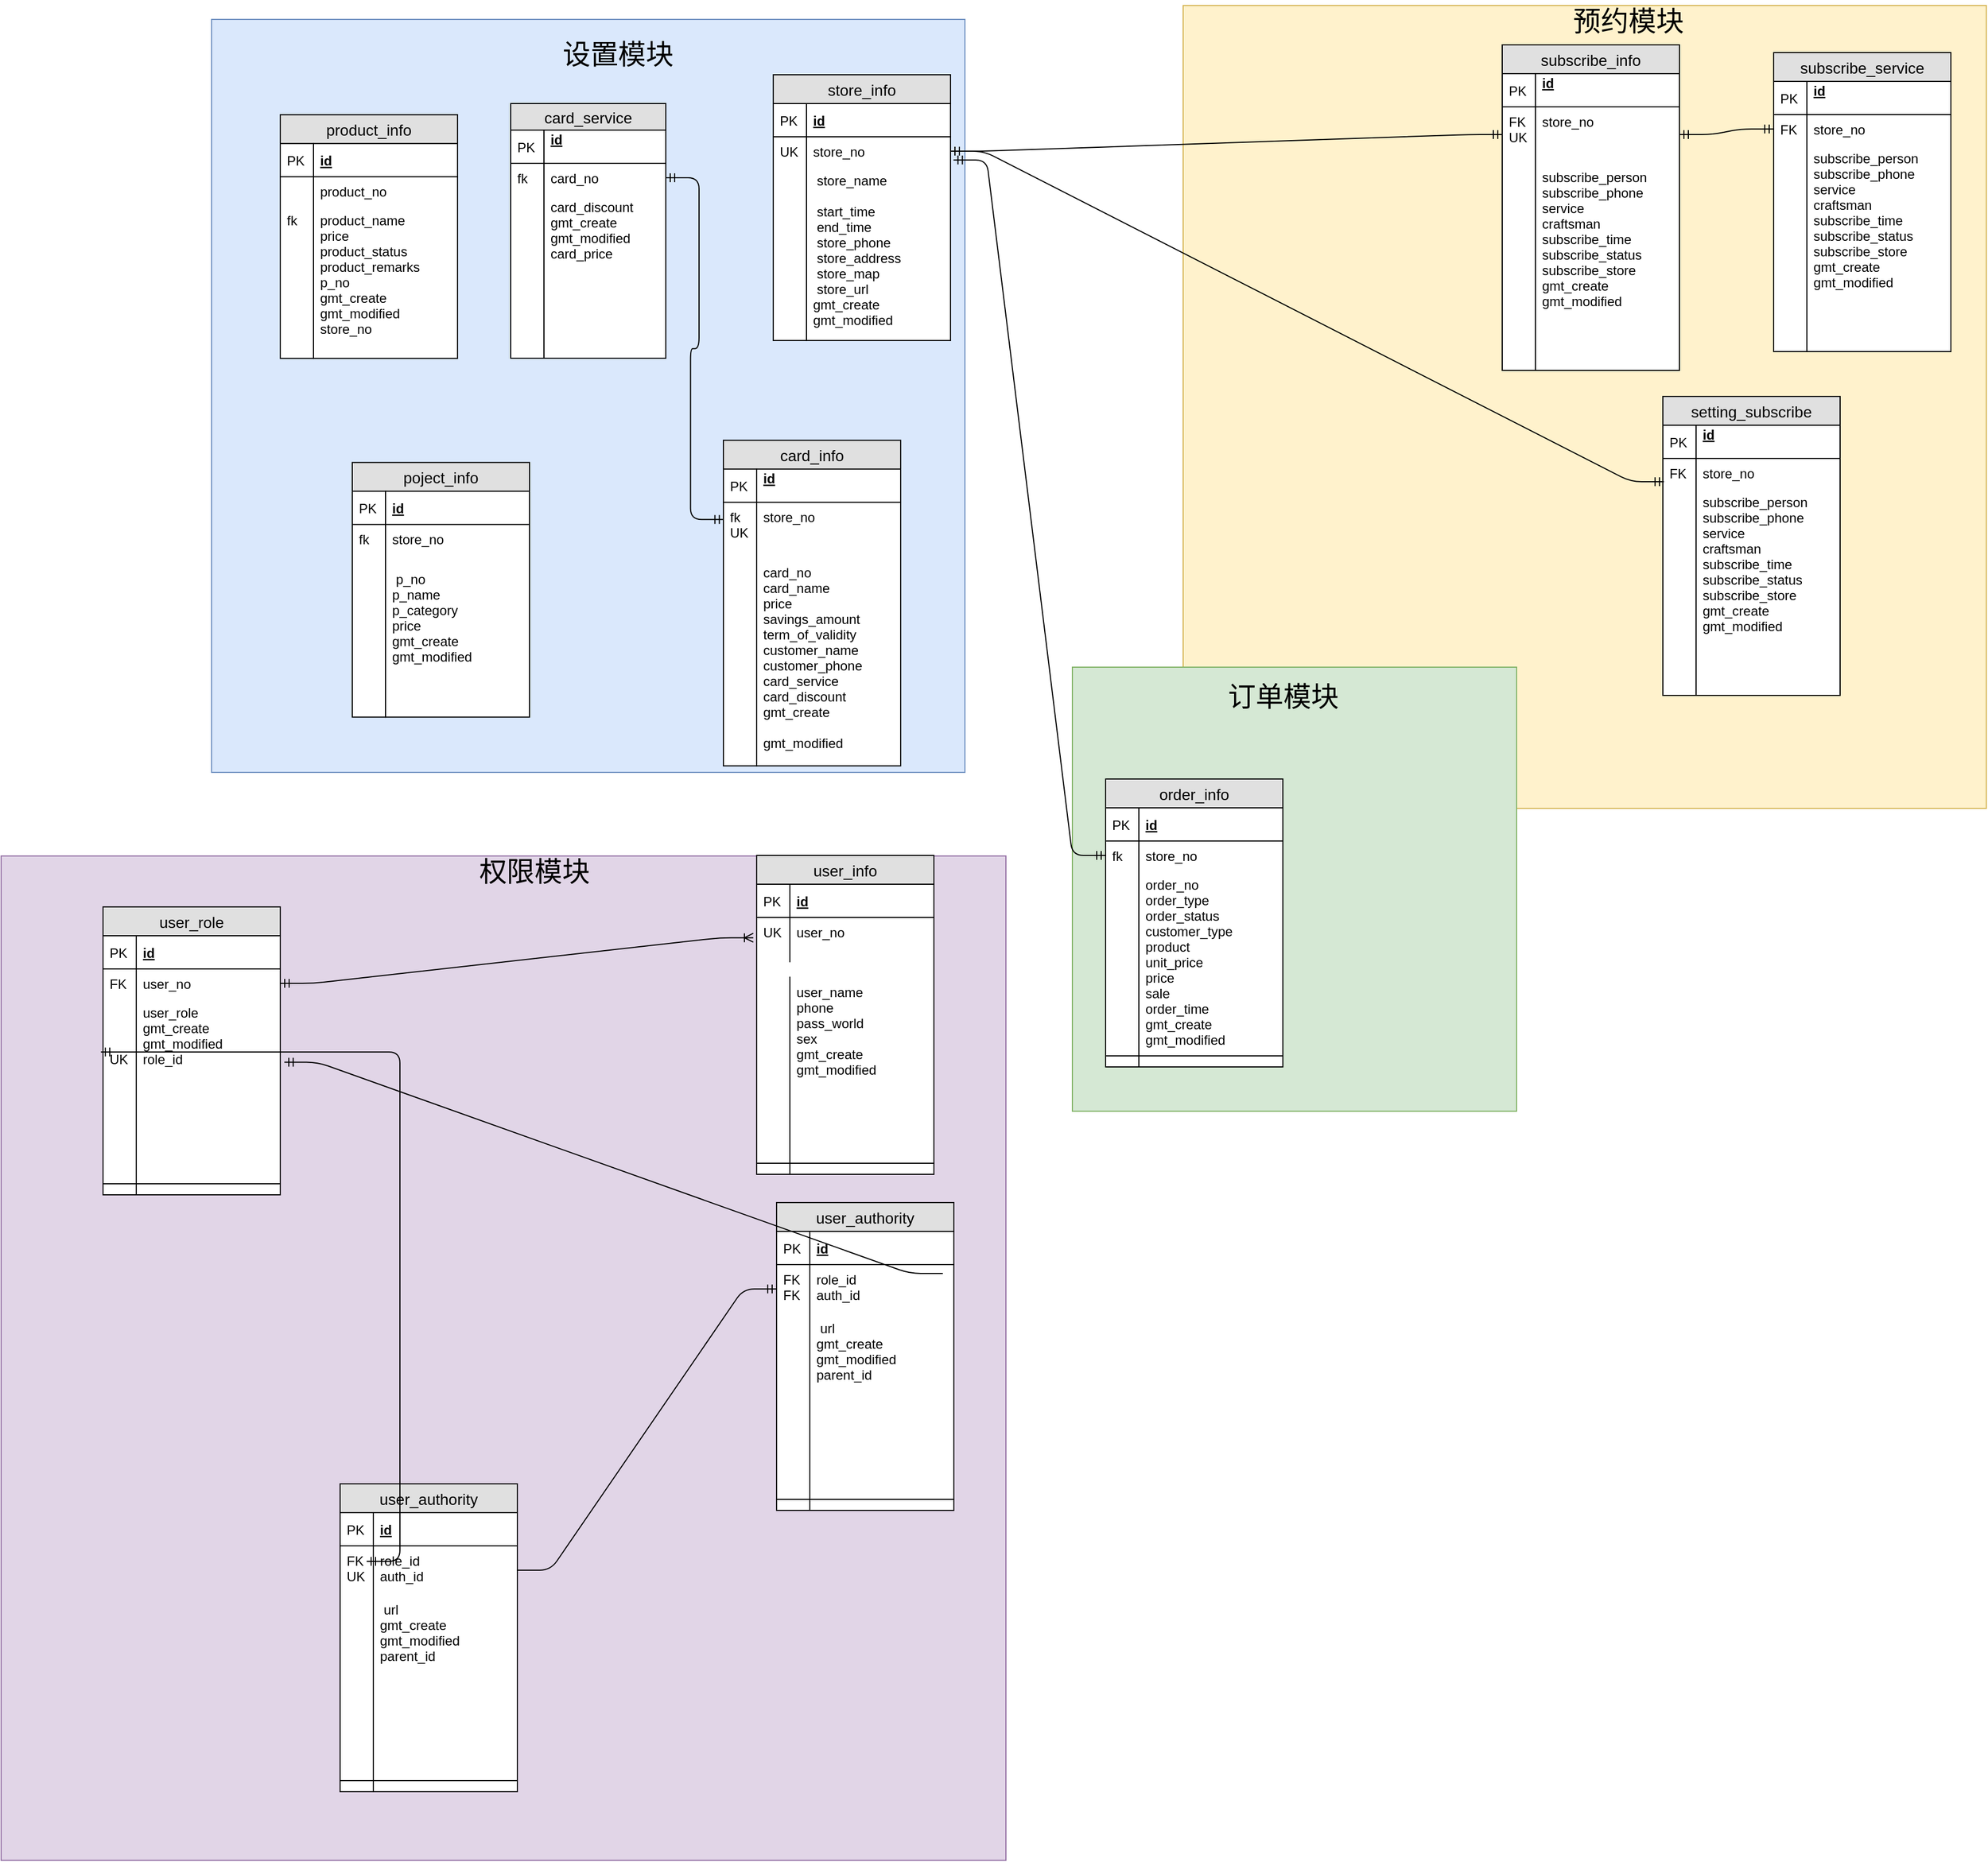 <mxfile version="10.6.3" type="github"><diagram id="PBMG_daOdH_XPtnQ-4ZR" name="Page-1"><mxGraphModel dx="1181" dy="734" grid="1" gridSize="10" guides="1" tooltips="1" connect="1" arrows="1" fold="1" page="1" pageScale="1" pageWidth="827" pageHeight="1169" math="0" shadow="0"><root><mxCell id="0"/><mxCell id="1" parent="0"/><mxCell id="Ovh7zTe1PDeMpgAhZ2mB-1" value="" style="whiteSpace=wrap;html=1;aspect=fixed;fillColor=#dae8fc;strokeColor=#6c8ebf;" vertex="1" parent="1"><mxGeometry x="290" y="237.5" width="680" height="680" as="geometry"/></mxCell><mxCell id="Ovh7zTe1PDeMpgAhZ2mB-2" value="&lt;font style=&quot;font-size: 25px&quot;&gt;设置模块&lt;/font&gt;" style="text;html=1;strokeColor=none;fillColor=none;align=center;verticalAlign=middle;whiteSpace=wrap;rounded=0;" vertex="1" parent="1"><mxGeometry x="547" y="247.5" width="220" height="40" as="geometry"/></mxCell><mxCell id="Ovh7zTe1PDeMpgAhZ2mB-3" value="store_info" style="swimlane;fontStyle=0;childLayout=stackLayout;horizontal=1;startSize=26;fillColor=#e0e0e0;horizontalStack=0;resizeParent=1;resizeParentMax=0;resizeLast=0;collapsible=1;marginBottom=0;swimlaneFillColor=#ffffff;align=center;fontSize=14;" vertex="1" parent="1"><mxGeometry x="797" y="287.5" width="160" height="240" as="geometry"/></mxCell><mxCell id="Ovh7zTe1PDeMpgAhZ2mB-4" value="id" style="shape=partialRectangle;top=0;left=0;right=0;bottom=1;align=left;verticalAlign=middle;fillColor=none;spacingLeft=34;spacingRight=4;overflow=hidden;rotatable=0;points=[[0,0.5],[1,0.5]];portConstraint=eastwest;dropTarget=0;fontStyle=5;fontSize=12;" vertex="1" parent="Ovh7zTe1PDeMpgAhZ2mB-3"><mxGeometry y="26" width="160" height="30" as="geometry"/></mxCell><mxCell id="Ovh7zTe1PDeMpgAhZ2mB-5" value="PK" style="shape=partialRectangle;top=0;left=0;bottom=0;fillColor=none;align=left;verticalAlign=middle;spacingLeft=4;spacingRight=4;overflow=hidden;rotatable=0;points=[];portConstraint=eastwest;part=1;fontSize=12;" vertex="1" connectable="0" parent="Ovh7zTe1PDeMpgAhZ2mB-4"><mxGeometry width="30" height="30" as="geometry"/></mxCell><mxCell id="Ovh7zTe1PDeMpgAhZ2mB-6" value="store_no" style="shape=partialRectangle;top=0;left=0;right=0;bottom=0;align=left;verticalAlign=top;fillColor=none;spacingLeft=34;spacingRight=4;overflow=hidden;rotatable=0;points=[[0,0.5],[1,0.5]];portConstraint=eastwest;dropTarget=0;fontSize=12;" vertex="1" parent="Ovh7zTe1PDeMpgAhZ2mB-3"><mxGeometry y="56" width="160" height="26" as="geometry"/></mxCell><mxCell id="Ovh7zTe1PDeMpgAhZ2mB-7" value="UK" style="shape=partialRectangle;top=0;left=0;bottom=0;fillColor=none;align=left;verticalAlign=top;spacingLeft=4;spacingRight=4;overflow=hidden;rotatable=0;points=[];portConstraint=eastwest;part=1;fontSize=12;" vertex="1" connectable="0" parent="Ovh7zTe1PDeMpgAhZ2mB-6"><mxGeometry width="30" height="26" as="geometry"/></mxCell><mxCell id="Ovh7zTe1PDeMpgAhZ2mB-8" value=" store_name" style="shape=partialRectangle;top=0;left=0;right=0;bottom=0;align=left;verticalAlign=top;fillColor=none;spacingLeft=34;spacingRight=4;overflow=hidden;rotatable=0;points=[[0,0.5],[1,0.5]];portConstraint=eastwest;dropTarget=0;fontSize=12;" vertex="1" parent="Ovh7zTe1PDeMpgAhZ2mB-3"><mxGeometry y="82" width="160" height="28" as="geometry"/></mxCell><mxCell id="Ovh7zTe1PDeMpgAhZ2mB-9" value="" style="shape=partialRectangle;top=0;left=0;bottom=0;fillColor=none;align=left;verticalAlign=top;spacingLeft=4;spacingRight=4;overflow=hidden;rotatable=0;points=[];portConstraint=eastwest;part=1;fontSize=12;" vertex="1" connectable="0" parent="Ovh7zTe1PDeMpgAhZ2mB-8"><mxGeometry width="30" height="28" as="geometry"/></mxCell><mxCell id="Ovh7zTe1PDeMpgAhZ2mB-10" value=" start_time&#10; end_time&#10; store_phone&#10; store_address&#10; store_map&#10; store_url&#10;gmt_create&#10;gmt_modified&#10;" style="shape=partialRectangle;top=0;left=0;right=0;bottom=0;align=left;verticalAlign=top;fillColor=none;spacingLeft=34;spacingRight=4;overflow=hidden;rotatable=0;points=[[0,0.5],[1,0.5]];portConstraint=eastwest;dropTarget=0;fontSize=12;" vertex="1" parent="Ovh7zTe1PDeMpgAhZ2mB-3"><mxGeometry y="110" width="160" height="130" as="geometry"/></mxCell><mxCell id="Ovh7zTe1PDeMpgAhZ2mB-11" value="" style="shape=partialRectangle;top=0;left=0;bottom=0;fillColor=none;align=left;verticalAlign=top;spacingLeft=4;spacingRight=4;overflow=hidden;rotatable=0;points=[];portConstraint=eastwest;part=1;fontSize=12;" vertex="1" connectable="0" parent="Ovh7zTe1PDeMpgAhZ2mB-10"><mxGeometry width="30" height="130" as="geometry"/></mxCell><mxCell id="Ovh7zTe1PDeMpgAhZ2mB-12" value="product_info" style="swimlane;fontStyle=0;childLayout=stackLayout;horizontal=1;startSize=26;fillColor=#e0e0e0;horizontalStack=0;resizeParent=1;resizeParentMax=0;resizeLast=0;collapsible=1;marginBottom=0;swimlaneFillColor=#ffffff;align=center;fontSize=14;" vertex="1" parent="1"><mxGeometry x="352" y="323.667" width="160" height="220" as="geometry"/></mxCell><mxCell id="Ovh7zTe1PDeMpgAhZ2mB-13" value="id" style="shape=partialRectangle;top=0;left=0;right=0;bottom=1;align=left;verticalAlign=middle;fillColor=none;spacingLeft=34;spacingRight=4;overflow=hidden;rotatable=0;points=[[0,0.5],[1,0.5]];portConstraint=eastwest;dropTarget=0;fontStyle=5;fontSize=12;" vertex="1" parent="Ovh7zTe1PDeMpgAhZ2mB-12"><mxGeometry y="26" width="160" height="30" as="geometry"/></mxCell><mxCell id="Ovh7zTe1PDeMpgAhZ2mB-14" value="PK" style="shape=partialRectangle;top=0;left=0;bottom=0;fillColor=none;align=left;verticalAlign=middle;spacingLeft=4;spacingRight=4;overflow=hidden;rotatable=0;points=[];portConstraint=eastwest;part=1;fontSize=12;" vertex="1" connectable="0" parent="Ovh7zTe1PDeMpgAhZ2mB-13"><mxGeometry width="30" height="30" as="geometry"/></mxCell><mxCell id="Ovh7zTe1PDeMpgAhZ2mB-15" value="product_no" style="shape=partialRectangle;top=0;left=0;right=0;bottom=0;align=left;verticalAlign=top;fillColor=none;spacingLeft=34;spacingRight=4;overflow=hidden;rotatable=0;points=[[0,0.5],[1,0.5]];portConstraint=eastwest;dropTarget=0;fontSize=12;" vertex="1" parent="Ovh7zTe1PDeMpgAhZ2mB-12"><mxGeometry y="56" width="160" height="26" as="geometry"/></mxCell><mxCell id="Ovh7zTe1PDeMpgAhZ2mB-16" value="" style="shape=partialRectangle;top=0;left=0;bottom=0;fillColor=none;align=left;verticalAlign=top;spacingLeft=4;spacingRight=4;overflow=hidden;rotatable=0;points=[];portConstraint=eastwest;part=1;fontSize=12;" vertex="1" connectable="0" parent="Ovh7zTe1PDeMpgAhZ2mB-15"><mxGeometry width="30" height="26" as="geometry"/></mxCell><mxCell id="Ovh7zTe1PDeMpgAhZ2mB-17" value="product_name&#10;price&#10;product_status&#10;product_remarks&#10;p_no&#10;gmt_create&#10;gmt_modified&#10;store_no&#10;" style="shape=partialRectangle;top=0;left=0;right=0;bottom=0;align=left;verticalAlign=top;fillColor=none;spacingLeft=34;spacingRight=4;overflow=hidden;rotatable=0;points=[[0,0.5],[1,0.5]];portConstraint=eastwest;dropTarget=0;fontSize=12;" vertex="1" parent="Ovh7zTe1PDeMpgAhZ2mB-12"><mxGeometry y="82" width="160" height="138" as="geometry"/></mxCell><mxCell id="Ovh7zTe1PDeMpgAhZ2mB-18" value="fk" style="shape=partialRectangle;top=0;left=0;bottom=0;fillColor=none;align=left;verticalAlign=top;spacingLeft=4;spacingRight=4;overflow=hidden;rotatable=0;points=[];portConstraint=eastwest;part=1;fontSize=12;" vertex="1" connectable="0" parent="Ovh7zTe1PDeMpgAhZ2mB-17"><mxGeometry width="30" height="138" as="geometry"/></mxCell><mxCell id="Ovh7zTe1PDeMpgAhZ2mB-19" value="card_service" style="swimlane;fontStyle=0;childLayout=stackLayout;horizontal=1;startSize=24;fillColor=#e0e0e0;horizontalStack=0;resizeParent=1;resizeParentMax=0;resizeLast=0;collapsible=1;marginBottom=0;swimlaneFillColor=#ffffff;align=center;fontSize=14;" vertex="1" parent="1"><mxGeometry x="560" y="313.5" width="140" height="230" as="geometry"/></mxCell><mxCell id="Ovh7zTe1PDeMpgAhZ2mB-20" value="id&#10;" style="shape=partialRectangle;top=0;left=0;right=0;bottom=1;align=left;verticalAlign=middle;fillColor=none;spacingLeft=34;spacingRight=4;overflow=hidden;rotatable=0;points=[[0,0.5],[1,0.5]];portConstraint=eastwest;dropTarget=0;fontStyle=5;fontSize=12;" vertex="1" parent="Ovh7zTe1PDeMpgAhZ2mB-19"><mxGeometry y="24" width="140" height="30" as="geometry"/></mxCell><mxCell id="Ovh7zTe1PDeMpgAhZ2mB-21" value="PK" style="shape=partialRectangle;top=0;left=0;bottom=0;fillColor=none;align=left;verticalAlign=middle;spacingLeft=4;spacingRight=4;overflow=hidden;rotatable=0;points=[];portConstraint=eastwest;part=1;fontSize=12;" vertex="1" connectable="0" parent="Ovh7zTe1PDeMpgAhZ2mB-20"><mxGeometry width="30" height="30" as="geometry"/></mxCell><mxCell id="Ovh7zTe1PDeMpgAhZ2mB-22" value="card_no" style="shape=partialRectangle;top=0;left=0;right=0;bottom=0;align=left;verticalAlign=top;fillColor=none;spacingLeft=34;spacingRight=4;overflow=hidden;rotatable=0;points=[[0,0.5],[1,0.5]];portConstraint=eastwest;dropTarget=0;fontSize=12;" vertex="1" parent="Ovh7zTe1PDeMpgAhZ2mB-19"><mxGeometry y="54" width="140" height="26" as="geometry"/></mxCell><mxCell id="Ovh7zTe1PDeMpgAhZ2mB-23" value="fk" style="shape=partialRectangle;top=0;left=0;bottom=0;fillColor=none;align=left;verticalAlign=top;spacingLeft=4;spacingRight=4;overflow=hidden;rotatable=0;points=[];portConstraint=eastwest;part=1;fontSize=12;" vertex="1" connectable="0" parent="Ovh7zTe1PDeMpgAhZ2mB-22"><mxGeometry width="30" height="26" as="geometry"/></mxCell><mxCell id="Ovh7zTe1PDeMpgAhZ2mB-24" value="card_discount&#10;gmt_create&#10;gmt_modified&#10;card_price&#10;" style="shape=partialRectangle;top=0;left=0;right=0;bottom=0;align=left;verticalAlign=top;fillColor=none;spacingLeft=34;spacingRight=4;overflow=hidden;rotatable=0;points=[[0,0.5],[1,0.5]];portConstraint=eastwest;dropTarget=0;fontSize=12;" vertex="1" parent="Ovh7zTe1PDeMpgAhZ2mB-19"><mxGeometry y="80" width="140" height="150" as="geometry"/></mxCell><mxCell id="Ovh7zTe1PDeMpgAhZ2mB-25" value="" style="shape=partialRectangle;top=0;left=0;bottom=0;fillColor=none;align=left;verticalAlign=top;spacingLeft=4;spacingRight=4;overflow=hidden;rotatable=0;points=[];portConstraint=eastwest;part=1;fontSize=12;" vertex="1" connectable="0" parent="Ovh7zTe1PDeMpgAhZ2mB-24"><mxGeometry width="30" height="150" as="geometry"/></mxCell><mxCell id="Ovh7zTe1PDeMpgAhZ2mB-26" value="card_info" style="swimlane;fontStyle=0;childLayout=stackLayout;horizontal=1;startSize=26;fillColor=#e0e0e0;horizontalStack=0;resizeParent=1;resizeParentMax=0;resizeLast=0;collapsible=1;marginBottom=0;swimlaneFillColor=#ffffff;align=center;fontSize=14;" vertex="1" parent="1"><mxGeometry x="752" y="617.667" width="160" height="294" as="geometry"/></mxCell><mxCell id="Ovh7zTe1PDeMpgAhZ2mB-27" value="id&#10;" style="shape=partialRectangle;top=0;left=0;right=0;bottom=1;align=left;verticalAlign=middle;fillColor=none;spacingLeft=34;spacingRight=4;overflow=hidden;rotatable=0;points=[[0,0.5],[1,0.5]];portConstraint=eastwest;dropTarget=0;fontStyle=5;fontSize=12;" vertex="1" parent="Ovh7zTe1PDeMpgAhZ2mB-26"><mxGeometry y="26" width="160" height="30" as="geometry"/></mxCell><mxCell id="Ovh7zTe1PDeMpgAhZ2mB-28" value="PK" style="shape=partialRectangle;top=0;left=0;bottom=0;fillColor=none;align=left;verticalAlign=middle;spacingLeft=4;spacingRight=4;overflow=hidden;rotatable=0;points=[];portConstraint=eastwest;part=1;fontSize=12;" vertex="1" connectable="0" parent="Ovh7zTe1PDeMpgAhZ2mB-27"><mxGeometry width="30" height="30" as="geometry"/></mxCell><mxCell id="Ovh7zTe1PDeMpgAhZ2mB-29" value="store_no" style="shape=partialRectangle;top=0;left=0;right=0;bottom=0;align=left;verticalAlign=top;fillColor=none;spacingLeft=34;spacingRight=4;overflow=hidden;rotatable=0;points=[[0,0.5],[1,0.5]];portConstraint=eastwest;dropTarget=0;fontSize=12;" vertex="1" parent="Ovh7zTe1PDeMpgAhZ2mB-26"><mxGeometry y="56" width="160" height="50" as="geometry"/></mxCell><mxCell id="Ovh7zTe1PDeMpgAhZ2mB-30" value="fk&#10;UK&#10;" style="shape=partialRectangle;top=0;left=0;bottom=0;fillColor=none;align=left;verticalAlign=top;spacingLeft=4;spacingRight=4;overflow=hidden;rotatable=0;points=[];portConstraint=eastwest;part=1;fontSize=12;" vertex="1" connectable="0" parent="Ovh7zTe1PDeMpgAhZ2mB-29"><mxGeometry width="30" height="50" as="geometry"/></mxCell><mxCell id="Ovh7zTe1PDeMpgAhZ2mB-31" value="card_no&#10;card_name&#10;price&#10;savings_amount&#10;term_of_validity&#10;customer_name&#10;customer_phone&#10;card_service&#10;card_discount&#10;gmt_create&#10;&#10;gmt_modified&#10;" style="shape=partialRectangle;top=0;left=0;right=0;bottom=0;align=left;verticalAlign=top;fillColor=none;spacingLeft=34;spacingRight=4;overflow=hidden;rotatable=0;points=[[0,0.5],[1,0.5]];portConstraint=eastwest;dropTarget=0;fontSize=12;" vertex="1" parent="Ovh7zTe1PDeMpgAhZ2mB-26"><mxGeometry y="106" width="160" height="188" as="geometry"/></mxCell><mxCell id="Ovh7zTe1PDeMpgAhZ2mB-32" value="" style="shape=partialRectangle;top=0;left=0;bottom=0;fillColor=none;align=left;verticalAlign=top;spacingLeft=4;spacingRight=4;overflow=hidden;rotatable=0;points=[];portConstraint=eastwest;part=1;fontSize=12;" vertex="1" connectable="0" parent="Ovh7zTe1PDeMpgAhZ2mB-31"><mxGeometry width="30" height="188" as="geometry"/></mxCell><mxCell id="Ovh7zTe1PDeMpgAhZ2mB-33" value="poject_info" style="swimlane;fontStyle=0;childLayout=stackLayout;horizontal=1;startSize=26;fillColor=#e0e0e0;horizontalStack=0;resizeParent=1;resizeParentMax=0;resizeLast=0;collapsible=1;marginBottom=0;swimlaneFillColor=#ffffff;align=center;fontSize=14;" vertex="1" parent="1"><mxGeometry x="417" y="637.667" width="160" height="230" as="geometry"/></mxCell><mxCell id="Ovh7zTe1PDeMpgAhZ2mB-34" value="id" style="shape=partialRectangle;top=0;left=0;right=0;bottom=1;align=left;verticalAlign=middle;fillColor=none;spacingLeft=34;spacingRight=4;overflow=hidden;rotatable=0;points=[[0,0.5],[1,0.5]];portConstraint=eastwest;dropTarget=0;fontStyle=5;fontSize=12;" vertex="1" parent="Ovh7zTe1PDeMpgAhZ2mB-33"><mxGeometry y="26" width="160" height="30" as="geometry"/></mxCell><mxCell id="Ovh7zTe1PDeMpgAhZ2mB-35" value="PK" style="shape=partialRectangle;top=0;left=0;bottom=0;fillColor=none;align=left;verticalAlign=middle;spacingLeft=4;spacingRight=4;overflow=hidden;rotatable=0;points=[];portConstraint=eastwest;part=1;fontSize=12;" vertex="1" connectable="0" parent="Ovh7zTe1PDeMpgAhZ2mB-34"><mxGeometry width="30" height="30" as="geometry"/></mxCell><mxCell id="Ovh7zTe1PDeMpgAhZ2mB-36" value="store_no" style="shape=partialRectangle;top=0;left=0;right=0;bottom=0;align=left;verticalAlign=top;fillColor=none;spacingLeft=34;spacingRight=4;overflow=hidden;rotatable=0;points=[[0,0.5],[1,0.5]];portConstraint=eastwest;dropTarget=0;fontSize=12;" vertex="1" parent="Ovh7zTe1PDeMpgAhZ2mB-33"><mxGeometry y="56" width="160" height="26" as="geometry"/></mxCell><mxCell id="Ovh7zTe1PDeMpgAhZ2mB-37" value="fk" style="shape=partialRectangle;top=0;left=0;bottom=0;fillColor=none;align=left;verticalAlign=top;spacingLeft=4;spacingRight=4;overflow=hidden;rotatable=0;points=[];portConstraint=eastwest;part=1;fontSize=12;" vertex="1" connectable="0" parent="Ovh7zTe1PDeMpgAhZ2mB-36"><mxGeometry width="30" height="26" as="geometry"/></mxCell><mxCell id="Ovh7zTe1PDeMpgAhZ2mB-38" value="" style="shape=partialRectangle;top=0;left=0;right=0;bottom=0;align=left;verticalAlign=top;fillColor=none;spacingLeft=34;spacingRight=4;overflow=hidden;rotatable=0;points=[[0,0.5],[1,0.5]];portConstraint=eastwest;dropTarget=0;fontSize=12;" vertex="1" parent="Ovh7zTe1PDeMpgAhZ2mB-33"><mxGeometry y="82" width="160" height="10" as="geometry"/></mxCell><mxCell id="Ovh7zTe1PDeMpgAhZ2mB-39" value="" style="shape=partialRectangle;top=0;left=0;bottom=0;fillColor=none;align=left;verticalAlign=top;spacingLeft=4;spacingRight=4;overflow=hidden;rotatable=0;points=[];portConstraint=eastwest;part=1;fontSize=12;" vertex="1" connectable="0" parent="Ovh7zTe1PDeMpgAhZ2mB-38"><mxGeometry width="30" height="10" as="geometry"/></mxCell><mxCell id="Ovh7zTe1PDeMpgAhZ2mB-40" value=" p_no&#10;p_name&#10;p_category&#10;price&#10;gmt_create&#10;gmt_modified&#10;" style="shape=partialRectangle;top=0;left=0;right=0;bottom=0;align=left;verticalAlign=top;fillColor=none;spacingLeft=34;spacingRight=4;overflow=hidden;rotatable=0;points=[[0,0.5],[1,0.5]];portConstraint=eastwest;dropTarget=0;fontSize=12;" vertex="1" parent="Ovh7zTe1PDeMpgAhZ2mB-33"><mxGeometry y="92" width="160" height="138" as="geometry"/></mxCell><mxCell id="Ovh7zTe1PDeMpgAhZ2mB-41" value="" style="shape=partialRectangle;top=0;left=0;bottom=0;fillColor=none;align=left;verticalAlign=top;spacingLeft=4;spacingRight=4;overflow=hidden;rotatable=0;points=[];portConstraint=eastwest;part=1;fontSize=12;" vertex="1" connectable="0" parent="Ovh7zTe1PDeMpgAhZ2mB-40"><mxGeometry width="30" height="138" as="geometry"/></mxCell><mxCell id="Ovh7zTe1PDeMpgAhZ2mB-42" value="" style="whiteSpace=wrap;html=1;aspect=fixed;fillColor=#fff2cc;strokeColor=#d6b656;" vertex="1" parent="1"><mxGeometry x="1167" y="225" width="725" height="725" as="geometry"/></mxCell><mxCell id="Ovh7zTe1PDeMpgAhZ2mB-43" value="预约模块" style="text;html=1;strokeColor=none;fillColor=none;align=center;verticalAlign=middle;whiteSpace=wrap;rounded=0;strokeWidth=25;fontSize=25;" vertex="1" parent="1"><mxGeometry x="1484" y="220" width="170" height="35" as="geometry"/></mxCell><mxCell id="Ovh7zTe1PDeMpgAhZ2mB-44" value="subscribe_info" style="swimlane;fontStyle=0;childLayout=stackLayout;horizontal=1;startSize=26;fillColor=#e0e0e0;horizontalStack=0;resizeParent=1;resizeParentMax=0;resizeLast=0;collapsible=1;marginBottom=0;swimlaneFillColor=#ffffff;align=center;fontSize=14;" vertex="1" parent="1"><mxGeometry x="1455" y="260.5" width="160" height="294" as="geometry"/></mxCell><mxCell id="Ovh7zTe1PDeMpgAhZ2mB-45" value="id&#10;" style="shape=partialRectangle;top=0;left=0;right=0;bottom=1;align=left;verticalAlign=middle;fillColor=none;spacingLeft=34;spacingRight=4;overflow=hidden;rotatable=0;points=[[0,0.5],[1,0.5]];portConstraint=eastwest;dropTarget=0;fontStyle=5;fontSize=12;" vertex="1" parent="Ovh7zTe1PDeMpgAhZ2mB-44"><mxGeometry y="26" width="160" height="30" as="geometry"/></mxCell><mxCell id="Ovh7zTe1PDeMpgAhZ2mB-46" value="PK" style="shape=partialRectangle;top=0;left=0;bottom=0;fillColor=none;align=left;verticalAlign=middle;spacingLeft=4;spacingRight=4;overflow=hidden;rotatable=0;points=[];portConstraint=eastwest;part=1;fontSize=12;" vertex="1" connectable="0" parent="Ovh7zTe1PDeMpgAhZ2mB-45"><mxGeometry width="30" height="30" as="geometry"/></mxCell><mxCell id="Ovh7zTe1PDeMpgAhZ2mB-47" value="store_no" style="shape=partialRectangle;top=0;left=0;right=0;bottom=0;align=left;verticalAlign=top;fillColor=none;spacingLeft=34;spacingRight=4;overflow=hidden;rotatable=0;points=[[0,0.5],[1,0.5]];portConstraint=eastwest;dropTarget=0;fontSize=12;" vertex="1" parent="Ovh7zTe1PDeMpgAhZ2mB-44"><mxGeometry y="56" width="160" height="50" as="geometry"/></mxCell><mxCell id="Ovh7zTe1PDeMpgAhZ2mB-48" value="FK&#10;UK&#10;" style="shape=partialRectangle;top=0;left=0;bottom=0;fillColor=none;align=left;verticalAlign=top;spacingLeft=4;spacingRight=4;overflow=hidden;rotatable=0;points=[];portConstraint=eastwest;part=1;fontSize=12;" vertex="1" connectable="0" parent="Ovh7zTe1PDeMpgAhZ2mB-47"><mxGeometry width="30" height="50" as="geometry"/></mxCell><mxCell id="Ovh7zTe1PDeMpgAhZ2mB-49" value="subscribe_person&#10;subscribe_phone&#10;service&#10;craftsman&#10;subscribe_time&#10;subscribe_status&#10;subscribe_store&#10;gmt_create&#10;gmt_modified&#10;" style="shape=partialRectangle;top=0;left=0;right=0;bottom=0;align=left;verticalAlign=top;fillColor=none;spacingLeft=34;spacingRight=4;overflow=hidden;rotatable=0;points=[[0,0.5],[1,0.5]];portConstraint=eastwest;dropTarget=0;fontSize=12;" vertex="1" parent="Ovh7zTe1PDeMpgAhZ2mB-44"><mxGeometry y="106" width="160" height="188" as="geometry"/></mxCell><mxCell id="Ovh7zTe1PDeMpgAhZ2mB-50" value="" style="shape=partialRectangle;top=0;left=0;bottom=0;fillColor=none;align=left;verticalAlign=top;spacingLeft=4;spacingRight=4;overflow=hidden;rotatable=0;points=[];portConstraint=eastwest;part=1;fontSize=12;" vertex="1" connectable="0" parent="Ovh7zTe1PDeMpgAhZ2mB-49"><mxGeometry width="30" height="188" as="geometry"/></mxCell><mxCell id="Ovh7zTe1PDeMpgAhZ2mB-51" value="" style="edgeStyle=entityRelationEdgeStyle;fontSize=12;html=1;endArrow=ERmandOne;startArrow=ERmandOne;exitX=1;exitY=0.5;exitDx=0;exitDy=0;entryX=0;entryY=0.5;entryDx=0;entryDy=0;" edge="1" parent="1" source="Ovh7zTe1PDeMpgAhZ2mB-6" target="Ovh7zTe1PDeMpgAhZ2mB-47"><mxGeometry width="100" height="100" relative="1" as="geometry"><mxPoint x="967" y="447.5" as="sourcePoint"/><mxPoint x="1067" y="347.5" as="targetPoint"/></mxGeometry></mxCell><mxCell id="Ovh7zTe1PDeMpgAhZ2mB-52" style="edgeStyle=orthogonalEdgeStyle;rounded=0;orthogonalLoop=1;jettySize=auto;html=1;exitX=0.5;exitY=1;exitDx=0;exitDy=0;fontSize=25;" edge="1" parent="1" source="Ovh7zTe1PDeMpgAhZ2mB-1" target="Ovh7zTe1PDeMpgAhZ2mB-1"><mxGeometry relative="1" as="geometry"/></mxCell><mxCell id="Ovh7zTe1PDeMpgAhZ2mB-53" value="" style="whiteSpace=wrap;html=1;aspect=fixed;fillColor=#d5e8d4;strokeColor=#82b366;" vertex="1" parent="1"><mxGeometry x="1067" y="822.5" width="401" height="401" as="geometry"/></mxCell><mxCell id="Ovh7zTe1PDeMpgAhZ2mB-54" value="订单模块" style="text;html=1;strokeColor=none;fillColor=none;align=center;verticalAlign=middle;whiteSpace=wrap;rounded=0;fontSize=25;" vertex="1" parent="1"><mxGeometry x="1181.5" y="838" width="151" height="20" as="geometry"/></mxCell><mxCell id="Ovh7zTe1PDeMpgAhZ2mB-55" value="order_info" style="swimlane;fontStyle=0;childLayout=stackLayout;horizontal=1;startSize=26;fillColor=#e0e0e0;horizontalStack=0;resizeParent=1;resizeParentMax=0;resizeLast=0;collapsible=1;marginBottom=0;swimlaneFillColor=#ffffff;align=center;fontSize=14;" vertex="1" parent="1"><mxGeometry x="1097" y="923.5" width="160" height="260" as="geometry"/></mxCell><mxCell id="Ovh7zTe1PDeMpgAhZ2mB-56" value="id" style="shape=partialRectangle;top=0;left=0;right=0;bottom=1;align=left;verticalAlign=middle;fillColor=none;spacingLeft=34;spacingRight=4;overflow=hidden;rotatable=0;points=[[0,0.5],[1,0.5]];portConstraint=eastwest;dropTarget=0;fontStyle=5;fontSize=12;" vertex="1" parent="Ovh7zTe1PDeMpgAhZ2mB-55"><mxGeometry y="26" width="160" height="30" as="geometry"/></mxCell><mxCell id="Ovh7zTe1PDeMpgAhZ2mB-57" value="PK" style="shape=partialRectangle;top=0;left=0;bottom=0;fillColor=none;align=left;verticalAlign=middle;spacingLeft=4;spacingRight=4;overflow=hidden;rotatable=0;points=[];portConstraint=eastwest;part=1;fontSize=12;" vertex="1" connectable="0" parent="Ovh7zTe1PDeMpgAhZ2mB-56"><mxGeometry width="30" height="30" as="geometry"/></mxCell><mxCell id="Ovh7zTe1PDeMpgAhZ2mB-58" value="store_no" style="shape=partialRectangle;top=0;left=0;right=0;bottom=0;align=left;verticalAlign=top;fillColor=none;spacingLeft=34;spacingRight=4;overflow=hidden;rotatable=0;points=[[0,0.5],[1,0.5]];portConstraint=eastwest;dropTarget=0;fontSize=12;" vertex="1" parent="Ovh7zTe1PDeMpgAhZ2mB-55"><mxGeometry y="56" width="160" height="26" as="geometry"/></mxCell><mxCell id="Ovh7zTe1PDeMpgAhZ2mB-59" value="fk" style="shape=partialRectangle;top=0;left=0;bottom=0;fillColor=none;align=left;verticalAlign=top;spacingLeft=4;spacingRight=4;overflow=hidden;rotatable=0;points=[];portConstraint=eastwest;part=1;fontSize=12;" vertex="1" connectable="0" parent="Ovh7zTe1PDeMpgAhZ2mB-58"><mxGeometry width="30" height="26" as="geometry"/></mxCell><mxCell id="Ovh7zTe1PDeMpgAhZ2mB-60" value="order_no&#10;order_type&#10;order_status&#10;customer_type&#10;product&#10;unit_price&#10;price&#10;sale&#10;order_time&#10;gmt_create&#10;gmt_modified" style="shape=partialRectangle;top=0;left=0;right=0;bottom=0;align=left;verticalAlign=top;fillColor=none;spacingLeft=34;spacingRight=4;overflow=hidden;rotatable=0;points=[[0,0.5],[1,0.5]];portConstraint=eastwest;dropTarget=0;fontSize=12;" vertex="1" parent="Ovh7zTe1PDeMpgAhZ2mB-55"><mxGeometry y="82" width="160" height="168" as="geometry"/></mxCell><mxCell id="Ovh7zTe1PDeMpgAhZ2mB-61" value="" style="shape=partialRectangle;top=0;left=0;bottom=0;fillColor=none;align=left;verticalAlign=top;spacingLeft=4;spacingRight=4;overflow=hidden;rotatable=0;points=[];portConstraint=eastwest;part=1;fontSize=12;" vertex="1" connectable="0" parent="Ovh7zTe1PDeMpgAhZ2mB-60"><mxGeometry width="30" height="168" as="geometry"/></mxCell><mxCell id="Ovh7zTe1PDeMpgAhZ2mB-62" value="" style="whiteSpace=wrap;html=1;aspect=fixed;fontFamily=Helvetica;fontSize=12;fontColor=#000000;align=left;strokeColor=#000000;" vertex="1" parent="Ovh7zTe1PDeMpgAhZ2mB-55"><mxGeometry y="250" width="160" height="10" as="geometry"/></mxCell><mxCell id="Ovh7zTe1PDeMpgAhZ2mB-63" value="" style="shape=partialRectangle;top=0;left=0;bottom=0;fillColor=none;align=left;verticalAlign=top;spacingLeft=4;spacingRight=4;overflow=hidden;rotatable=0;points=[];portConstraint=eastwest;part=1;fontSize=12;" vertex="1" connectable="0" parent="Ovh7zTe1PDeMpgAhZ2mB-62"><mxGeometry width="30" height="10" as="geometry"/></mxCell><mxCell id="Ovh7zTe1PDeMpgAhZ2mB-64" value="" style="edgeStyle=entityRelationEdgeStyle;fontSize=12;html=1;endArrow=ERmandOne;startArrow=ERmandOne;entryX=0;entryY=0.5;entryDx=0;entryDy=0;exitX=1.017;exitY=0.808;exitDx=0;exitDy=0;exitPerimeter=0;" edge="1" parent="1" source="Ovh7zTe1PDeMpgAhZ2mB-6" target="Ovh7zTe1PDeMpgAhZ2mB-58"><mxGeometry width="100" height="100" relative="1" as="geometry"><mxPoint x="942" y="447.5" as="sourcePoint"/><mxPoint x="1042" y="347.5" as="targetPoint"/></mxGeometry></mxCell><mxCell id="Ovh7zTe1PDeMpgAhZ2mB-65" value="subscribe_service" style="swimlane;fontStyle=0;childLayout=stackLayout;horizontal=1;startSize=26;fillColor=#e0e0e0;horizontalStack=0;resizeParent=1;resizeParentMax=0;resizeLast=0;collapsible=1;marginBottom=0;swimlaneFillColor=#ffffff;align=center;fontSize=14;" vertex="1" parent="1"><mxGeometry x="1700" y="267.5" width="160" height="270" as="geometry"/></mxCell><mxCell id="Ovh7zTe1PDeMpgAhZ2mB-66" value="id&#10;" style="shape=partialRectangle;top=0;left=0;right=0;bottom=1;align=left;verticalAlign=middle;fillColor=none;spacingLeft=34;spacingRight=4;overflow=hidden;rotatable=0;points=[[0,0.5],[1,0.5]];portConstraint=eastwest;dropTarget=0;fontStyle=5;fontSize=12;" vertex="1" parent="Ovh7zTe1PDeMpgAhZ2mB-65"><mxGeometry y="26" width="160" height="30" as="geometry"/></mxCell><mxCell id="Ovh7zTe1PDeMpgAhZ2mB-67" value="PK" style="shape=partialRectangle;top=0;left=0;bottom=0;fillColor=none;align=left;verticalAlign=middle;spacingLeft=4;spacingRight=4;overflow=hidden;rotatable=0;points=[];portConstraint=eastwest;part=1;fontSize=12;" vertex="1" connectable="0" parent="Ovh7zTe1PDeMpgAhZ2mB-66"><mxGeometry width="30" height="30" as="geometry"/></mxCell><mxCell id="Ovh7zTe1PDeMpgAhZ2mB-68" value="store_no" style="shape=partialRectangle;top=0;left=0;right=0;bottom=0;align=left;verticalAlign=top;fillColor=none;spacingLeft=34;spacingRight=4;overflow=hidden;rotatable=0;points=[[0,0.5],[1,0.5]];portConstraint=eastwest;dropTarget=0;fontSize=12;" vertex="1" parent="Ovh7zTe1PDeMpgAhZ2mB-65"><mxGeometry y="56" width="160" height="26" as="geometry"/></mxCell><mxCell id="Ovh7zTe1PDeMpgAhZ2mB-69" value="FK" style="shape=partialRectangle;top=0;left=0;bottom=0;fillColor=none;align=left;verticalAlign=top;spacingLeft=4;spacingRight=4;overflow=hidden;rotatable=0;points=[];portConstraint=eastwest;part=1;fontSize=12;" vertex="1" connectable="0" parent="Ovh7zTe1PDeMpgAhZ2mB-68"><mxGeometry width="30" height="26" as="geometry"/></mxCell><mxCell id="Ovh7zTe1PDeMpgAhZ2mB-70" value="subscribe_person&#10;subscribe_phone&#10;service&#10;craftsman&#10;subscribe_time&#10;subscribe_status&#10;subscribe_store&#10;gmt_create&#10;gmt_modified&#10;" style="shape=partialRectangle;top=0;left=0;right=0;bottom=0;align=left;verticalAlign=top;fillColor=none;spacingLeft=34;spacingRight=4;overflow=hidden;rotatable=0;points=[[0,0.5],[1,0.5]];portConstraint=eastwest;dropTarget=0;fontSize=12;" vertex="1" parent="Ovh7zTe1PDeMpgAhZ2mB-65"><mxGeometry y="82" width="160" height="188" as="geometry"/></mxCell><mxCell id="Ovh7zTe1PDeMpgAhZ2mB-71" value="" style="shape=partialRectangle;top=0;left=0;bottom=0;fillColor=none;align=left;verticalAlign=top;spacingLeft=4;spacingRight=4;overflow=hidden;rotatable=0;points=[];portConstraint=eastwest;part=1;fontSize=12;" vertex="1" connectable="0" parent="Ovh7zTe1PDeMpgAhZ2mB-70"><mxGeometry width="30" height="188" as="geometry"/></mxCell><mxCell id="Ovh7zTe1PDeMpgAhZ2mB-72" value="" style="edgeStyle=entityRelationEdgeStyle;fontSize=12;html=1;endArrow=ERmandOne;startArrow=ERmandOne;entryX=0;entryY=0.5;entryDx=0;entryDy=0;" edge="1" parent="1" source="Ovh7zTe1PDeMpgAhZ2mB-47" target="Ovh7zTe1PDeMpgAhZ2mB-68"><mxGeometry width="100" height="100" relative="1" as="geometry"><mxPoint x="1417" y="447.5" as="sourcePoint"/><mxPoint x="1499" y="342.5" as="targetPoint"/></mxGeometry></mxCell><mxCell id="Ovh7zTe1PDeMpgAhZ2mB-73" value="" style="edgeStyle=entityRelationEdgeStyle;fontSize=12;html=1;endArrow=ERmandOne;startArrow=ERmandOne;exitX=1;exitY=0.5;exitDx=0;exitDy=0;entryX=0.002;entryY=0.31;entryDx=0;entryDy=0;entryPerimeter=0;" edge="1" parent="1" source="Ovh7zTe1PDeMpgAhZ2mB-22" target="Ovh7zTe1PDeMpgAhZ2mB-29"><mxGeometry width="100" height="100" relative="1" as="geometry"><mxPoint x="717" y="472.5" as="sourcePoint"/><mxPoint x="817" y="372.5" as="targetPoint"/></mxGeometry></mxCell><mxCell id="Ovh7zTe1PDeMpgAhZ2mB-74" value="" style="whiteSpace=wrap;html=1;aspect=fixed;fillColor=#e1d5e7;strokeColor=#9673a6;" vertex="1" parent="1"><mxGeometry x="100" y="993" width="907" height="907" as="geometry"/></mxCell><mxCell id="Ovh7zTe1PDeMpgAhZ2mB-75" value="权限模块" style="text;html=1;strokeColor=none;fillColor=none;align=center;verticalAlign=middle;whiteSpace=wrap;rounded=0;fontSize=25;" vertex="1" parent="1"><mxGeometry x="506" y="995.5" width="151" height="20" as="geometry"/></mxCell><mxCell id="Ovh7zTe1PDeMpgAhZ2mB-76" value="user_info" style="swimlane;fontStyle=0;childLayout=stackLayout;horizontal=1;startSize=26;fillColor=#e0e0e0;horizontalStack=0;resizeParent=1;resizeParentMax=0;resizeLast=0;collapsible=1;marginBottom=0;swimlaneFillColor=#ffffff;align=center;fontSize=14;" vertex="1" parent="1"><mxGeometry x="782" y="992.5" width="160" height="288" as="geometry"/></mxCell><mxCell id="Ovh7zTe1PDeMpgAhZ2mB-77" value="id" style="shape=partialRectangle;top=0;left=0;right=0;bottom=1;align=left;verticalAlign=middle;fillColor=none;spacingLeft=34;spacingRight=4;overflow=hidden;rotatable=0;points=[[0,0.5],[1,0.5]];portConstraint=eastwest;dropTarget=0;fontStyle=5;fontSize=12;" vertex="1" parent="Ovh7zTe1PDeMpgAhZ2mB-76"><mxGeometry y="26" width="160" height="30" as="geometry"/></mxCell><mxCell id="Ovh7zTe1PDeMpgAhZ2mB-78" value="PK" style="shape=partialRectangle;top=0;left=0;bottom=0;fillColor=none;align=left;verticalAlign=middle;spacingLeft=4;spacingRight=4;overflow=hidden;rotatable=0;points=[];portConstraint=eastwest;part=1;fontSize=12;" vertex="1" connectable="0" parent="Ovh7zTe1PDeMpgAhZ2mB-77"><mxGeometry width="30" height="30" as="geometry"/></mxCell><mxCell id="Ovh7zTe1PDeMpgAhZ2mB-79" value="user_no&#10;" style="shape=partialRectangle;top=0;left=0;right=0;bottom=0;align=left;verticalAlign=top;fillColor=none;spacingLeft=34;spacingRight=4;overflow=hidden;rotatable=0;points=[[0,0.5],[1,0.5]];portConstraint=eastwest;dropTarget=0;fontSize=12;" vertex="1" parent="Ovh7zTe1PDeMpgAhZ2mB-76"><mxGeometry y="56" width="160" height="54" as="geometry"/></mxCell><mxCell id="Ovh7zTe1PDeMpgAhZ2mB-80" value="UK" style="shape=partialRectangle;top=0;left=0;bottom=0;fillColor=none;align=left;verticalAlign=top;spacingLeft=4;spacingRight=4;overflow=hidden;rotatable=0;points=[];portConstraint=eastwest;part=1;fontSize=12;" vertex="1" connectable="0" parent="Ovh7zTe1PDeMpgAhZ2mB-79"><mxGeometry width="30" height="40" as="geometry"/></mxCell><mxCell id="Ovh7zTe1PDeMpgAhZ2mB-81" value="user_name&#10;phone&#10;pass_world&#10;sex&#10;gmt_create&#10;gmt_modified&#10;&#10;" style="shape=partialRectangle;top=0;left=0;right=0;bottom=0;align=left;verticalAlign=top;fillColor=none;spacingLeft=34;spacingRight=4;overflow=hidden;rotatable=0;points=[[0,0.5],[1,0.5]];portConstraint=eastwest;dropTarget=0;fontSize=12;" vertex="1" parent="Ovh7zTe1PDeMpgAhZ2mB-76"><mxGeometry y="110" width="160" height="168" as="geometry"/></mxCell><mxCell id="Ovh7zTe1PDeMpgAhZ2mB-82" value="" style="shape=partialRectangle;top=0;left=0;bottom=0;fillColor=none;align=left;verticalAlign=top;spacingLeft=4;spacingRight=4;overflow=hidden;rotatable=0;points=[];portConstraint=eastwest;part=1;fontSize=12;" vertex="1" connectable="0" parent="Ovh7zTe1PDeMpgAhZ2mB-81"><mxGeometry width="30" height="168" as="geometry"/></mxCell><mxCell id="Ovh7zTe1PDeMpgAhZ2mB-83" value="" style="whiteSpace=wrap;html=1;aspect=fixed;fontFamily=Helvetica;fontSize=12;fontColor=#000000;align=left;strokeColor=#000000;" vertex="1" parent="Ovh7zTe1PDeMpgAhZ2mB-76"><mxGeometry y="278" width="160" height="10" as="geometry"/></mxCell><mxCell id="Ovh7zTe1PDeMpgAhZ2mB-84" value="" style="shape=partialRectangle;top=0;left=0;bottom=0;fillColor=none;align=left;verticalAlign=top;spacingLeft=4;spacingRight=4;overflow=hidden;rotatable=0;points=[];portConstraint=eastwest;part=1;fontSize=12;" vertex="1" connectable="0" parent="Ovh7zTe1PDeMpgAhZ2mB-83"><mxGeometry width="30" height="10" as="geometry"/></mxCell><mxCell id="Ovh7zTe1PDeMpgAhZ2mB-85" value="user_role" style="swimlane;fontStyle=0;childLayout=stackLayout;horizontal=1;startSize=26;fillColor=#e0e0e0;horizontalStack=0;resizeParent=1;resizeParentMax=0;resizeLast=0;collapsible=1;marginBottom=0;swimlaneFillColor=#ffffff;align=center;fontSize=14;" vertex="1" parent="1"><mxGeometry x="192" y="1039" width="160" height="260" as="geometry"/></mxCell><mxCell id="Ovh7zTe1PDeMpgAhZ2mB-86" value="id" style="shape=partialRectangle;top=0;left=0;right=0;bottom=1;align=left;verticalAlign=middle;fillColor=none;spacingLeft=34;spacingRight=4;overflow=hidden;rotatable=0;points=[[0,0.5],[1,0.5]];portConstraint=eastwest;dropTarget=0;fontStyle=5;fontSize=12;" vertex="1" parent="Ovh7zTe1PDeMpgAhZ2mB-85"><mxGeometry y="26" width="160" height="30" as="geometry"/></mxCell><mxCell id="Ovh7zTe1PDeMpgAhZ2mB-87" value="PK" style="shape=partialRectangle;top=0;left=0;bottom=0;fillColor=none;align=left;verticalAlign=middle;spacingLeft=4;spacingRight=4;overflow=hidden;rotatable=0;points=[];portConstraint=eastwest;part=1;fontSize=12;" vertex="1" connectable="0" parent="Ovh7zTe1PDeMpgAhZ2mB-86"><mxGeometry width="30" height="30" as="geometry"/></mxCell><mxCell id="Ovh7zTe1PDeMpgAhZ2mB-88" value="user_no" style="shape=partialRectangle;top=0;left=0;right=0;bottom=0;align=left;verticalAlign=top;fillColor=none;spacingLeft=34;spacingRight=4;overflow=hidden;rotatable=0;points=[[0,0.5],[1,0.5]];portConstraint=eastwest;dropTarget=0;fontSize=12;" vertex="1" parent="Ovh7zTe1PDeMpgAhZ2mB-85"><mxGeometry y="56" width="160" height="26" as="geometry"/></mxCell><mxCell id="Ovh7zTe1PDeMpgAhZ2mB-89" value="FK" style="shape=partialRectangle;top=0;left=0;bottom=0;fillColor=none;align=left;verticalAlign=top;spacingLeft=4;spacingRight=4;overflow=hidden;rotatable=0;points=[];portConstraint=eastwest;part=1;fontSize=12;" vertex="1" connectable="0" parent="Ovh7zTe1PDeMpgAhZ2mB-88"><mxGeometry width="30" height="26" as="geometry"/></mxCell><mxCell id="Ovh7zTe1PDeMpgAhZ2mB-90" value="user_role&#10;gmt_create&#10;gmt_modified&#10;role_id&#10;" style="shape=partialRectangle;top=0;left=0;right=0;bottom=0;align=left;verticalAlign=top;fillColor=none;spacingLeft=34;spacingRight=4;overflow=hidden;rotatable=0;points=[[0,0.5],[1,0.5]];portConstraint=eastwest;dropTarget=0;fontSize=12;" vertex="1" parent="Ovh7zTe1PDeMpgAhZ2mB-85"><mxGeometry y="82" width="160" height="168" as="geometry"/></mxCell><mxCell id="Ovh7zTe1PDeMpgAhZ2mB-91" value="&#10;&#10;&#10;UK&#10;" style="shape=partialRectangle;top=0;left=0;bottom=0;fillColor=none;align=left;verticalAlign=top;spacingLeft=4;spacingRight=4;overflow=hidden;rotatable=0;points=[];portConstraint=eastwest;part=1;fontSize=12;" vertex="1" connectable="0" parent="Ovh7zTe1PDeMpgAhZ2mB-90"><mxGeometry width="30" height="168" as="geometry"/></mxCell><mxCell id="Ovh7zTe1PDeMpgAhZ2mB-92" value="" style="whiteSpace=wrap;html=1;aspect=fixed;fontFamily=Helvetica;fontSize=12;fontColor=#000000;align=left;strokeColor=#000000;" vertex="1" parent="Ovh7zTe1PDeMpgAhZ2mB-85"><mxGeometry y="250" width="160" height="10" as="geometry"/></mxCell><mxCell id="Ovh7zTe1PDeMpgAhZ2mB-93" value="" style="shape=partialRectangle;top=0;left=0;bottom=0;fillColor=none;align=left;verticalAlign=top;spacingLeft=4;spacingRight=4;overflow=hidden;rotatable=0;points=[];portConstraint=eastwest;part=1;fontSize=12;" vertex="1" connectable="0" parent="Ovh7zTe1PDeMpgAhZ2mB-92"><mxGeometry width="30" height="10" as="geometry"/></mxCell><mxCell id="Ovh7zTe1PDeMpgAhZ2mB-94" value="user_authority" style="swimlane;fontStyle=0;childLayout=stackLayout;horizontal=1;startSize=26;fillColor=#e0e0e0;horizontalStack=0;resizeParent=1;resizeParentMax=0;resizeLast=0;collapsible=1;marginBottom=0;swimlaneFillColor=#ffffff;align=center;fontSize=14;" vertex="1" parent="1"><mxGeometry x="800" y="1306" width="160" height="278" as="geometry"/></mxCell><mxCell id="Ovh7zTe1PDeMpgAhZ2mB-95" value="id" style="shape=partialRectangle;top=0;left=0;right=0;bottom=1;align=left;verticalAlign=middle;fillColor=none;spacingLeft=34;spacingRight=4;overflow=hidden;rotatable=0;points=[[0,0.5],[1,0.5]];portConstraint=eastwest;dropTarget=0;fontStyle=5;fontSize=12;" vertex="1" parent="Ovh7zTe1PDeMpgAhZ2mB-94"><mxGeometry y="26" width="160" height="30" as="geometry"/></mxCell><mxCell id="Ovh7zTe1PDeMpgAhZ2mB-96" value="PK" style="shape=partialRectangle;top=0;left=0;bottom=0;fillColor=none;align=left;verticalAlign=middle;spacingLeft=4;spacingRight=4;overflow=hidden;rotatable=0;points=[];portConstraint=eastwest;part=1;fontSize=12;" vertex="1" connectable="0" parent="Ovh7zTe1PDeMpgAhZ2mB-95"><mxGeometry width="30" height="30" as="geometry"/></mxCell><mxCell id="Ovh7zTe1PDeMpgAhZ2mB-97" value="role_id&#10;auth_id&#10;" style="shape=partialRectangle;top=0;left=0;right=0;bottom=0;align=left;verticalAlign=top;fillColor=none;spacingLeft=34;spacingRight=4;overflow=hidden;rotatable=0;points=[[0,0.5],[1,0.5]];portConstraint=eastwest;dropTarget=0;fontSize=12;" vertex="1" parent="Ovh7zTe1PDeMpgAhZ2mB-94"><mxGeometry y="56" width="160" height="44" as="geometry"/></mxCell><mxCell id="Ovh7zTe1PDeMpgAhZ2mB-98" value="FK&#10;FK&#10;" style="shape=partialRectangle;top=0;left=0;bottom=0;fillColor=none;align=left;verticalAlign=top;spacingLeft=4;spacingRight=4;overflow=hidden;rotatable=0;points=[];portConstraint=eastwest;part=1;fontSize=12;" vertex="1" connectable="0" parent="Ovh7zTe1PDeMpgAhZ2mB-97"><mxGeometry width="30" height="44" as="geometry"/></mxCell><mxCell id="Ovh7zTe1PDeMpgAhZ2mB-99" value=" url&#10;gmt_create&#10;gmt_modified&#10;parent_id &#10;" style="shape=partialRectangle;top=0;left=0;right=0;bottom=0;align=left;verticalAlign=top;fillColor=none;spacingLeft=34;spacingRight=4;overflow=hidden;rotatable=0;points=[[0,0.5],[1,0.5]];portConstraint=eastwest;dropTarget=0;fontSize=12;" vertex="1" parent="Ovh7zTe1PDeMpgAhZ2mB-94"><mxGeometry y="100" width="160" height="168" as="geometry"/></mxCell><mxCell id="Ovh7zTe1PDeMpgAhZ2mB-100" value="" style="shape=partialRectangle;top=0;left=0;bottom=0;fillColor=none;align=left;verticalAlign=top;spacingLeft=4;spacingRight=4;overflow=hidden;rotatable=0;points=[];portConstraint=eastwest;part=1;fontSize=12;" vertex="1" connectable="0" parent="Ovh7zTe1PDeMpgAhZ2mB-99"><mxGeometry width="30" height="168" as="geometry"/></mxCell><mxCell id="Ovh7zTe1PDeMpgAhZ2mB-101" value="" style="whiteSpace=wrap;html=1;aspect=fixed;fontFamily=Helvetica;fontSize=12;fontColor=#000000;align=left;strokeColor=#000000;" vertex="1" parent="Ovh7zTe1PDeMpgAhZ2mB-94"><mxGeometry y="268" width="160" height="10" as="geometry"/></mxCell><mxCell id="Ovh7zTe1PDeMpgAhZ2mB-102" value="" style="shape=partialRectangle;top=0;left=0;bottom=0;fillColor=none;align=left;verticalAlign=top;spacingLeft=4;spacingRight=4;overflow=hidden;rotatable=0;points=[];portConstraint=eastwest;part=1;fontSize=12;" vertex="1" connectable="0" parent="Ovh7zTe1PDeMpgAhZ2mB-101"><mxGeometry width="30" height="10" as="geometry"/></mxCell><mxCell id="Ovh7zTe1PDeMpgAhZ2mB-106" value="user_authority" style="swimlane;fontStyle=0;childLayout=stackLayout;horizontal=1;startSize=26;fillColor=#e0e0e0;horizontalStack=0;resizeParent=1;resizeParentMax=0;resizeLast=0;collapsible=1;marginBottom=0;swimlaneFillColor=#ffffff;align=center;fontSize=14;" vertex="1" parent="1"><mxGeometry x="406" y="1560" width="160" height="278" as="geometry"/></mxCell><mxCell id="Ovh7zTe1PDeMpgAhZ2mB-107" value="id" style="shape=partialRectangle;top=0;left=0;right=0;bottom=1;align=left;verticalAlign=middle;fillColor=none;spacingLeft=34;spacingRight=4;overflow=hidden;rotatable=0;points=[[0,0.5],[1,0.5]];portConstraint=eastwest;dropTarget=0;fontStyle=5;fontSize=12;" vertex="1" parent="Ovh7zTe1PDeMpgAhZ2mB-106"><mxGeometry y="26" width="160" height="30" as="geometry"/></mxCell><mxCell id="Ovh7zTe1PDeMpgAhZ2mB-108" value="PK" style="shape=partialRectangle;top=0;left=0;bottom=0;fillColor=none;align=left;verticalAlign=middle;spacingLeft=4;spacingRight=4;overflow=hidden;rotatable=0;points=[];portConstraint=eastwest;part=1;fontSize=12;" vertex="1" connectable="0" parent="Ovh7zTe1PDeMpgAhZ2mB-107"><mxGeometry width="30" height="30" as="geometry"/></mxCell><mxCell id="Ovh7zTe1PDeMpgAhZ2mB-109" value="role_id&#10;auth_id&#10;" style="shape=partialRectangle;top=0;left=0;right=0;bottom=0;align=left;verticalAlign=top;fillColor=none;spacingLeft=34;spacingRight=4;overflow=hidden;rotatable=0;points=[[0,0.5],[1,0.5]];portConstraint=eastwest;dropTarget=0;fontSize=12;" vertex="1" parent="Ovh7zTe1PDeMpgAhZ2mB-106"><mxGeometry y="56" width="160" height="44" as="geometry"/></mxCell><mxCell id="Ovh7zTe1PDeMpgAhZ2mB-110" value="FK&#10;UK&#10;" style="shape=partialRectangle;top=0;left=0;bottom=0;fillColor=none;align=left;verticalAlign=top;spacingLeft=4;spacingRight=4;overflow=hidden;rotatable=0;points=[];portConstraint=eastwest;part=1;fontSize=12;" vertex="1" connectable="0" parent="Ovh7zTe1PDeMpgAhZ2mB-109"><mxGeometry width="30" height="44" as="geometry"/></mxCell><mxCell id="Ovh7zTe1PDeMpgAhZ2mB-111" value=" url&#10;gmt_create&#10;gmt_modified&#10;parent_id &#10;" style="shape=partialRectangle;top=0;left=0;right=0;bottom=0;align=left;verticalAlign=top;fillColor=none;spacingLeft=34;spacingRight=4;overflow=hidden;rotatable=0;points=[[0,0.5],[1,0.5]];portConstraint=eastwest;dropTarget=0;fontSize=12;" vertex="1" parent="Ovh7zTe1PDeMpgAhZ2mB-106"><mxGeometry y="100" width="160" height="168" as="geometry"/></mxCell><mxCell id="Ovh7zTe1PDeMpgAhZ2mB-112" value="" style="shape=partialRectangle;top=0;left=0;bottom=0;fillColor=none;align=left;verticalAlign=top;spacingLeft=4;spacingRight=4;overflow=hidden;rotatable=0;points=[];portConstraint=eastwest;part=1;fontSize=12;" vertex="1" connectable="0" parent="Ovh7zTe1PDeMpgAhZ2mB-111"><mxGeometry width="30" height="168" as="geometry"/></mxCell><mxCell id="Ovh7zTe1PDeMpgAhZ2mB-113" value="" style="whiteSpace=wrap;html=1;aspect=fixed;fontFamily=Helvetica;fontSize=12;fontColor=#000000;align=left;strokeColor=#000000;" vertex="1" parent="Ovh7zTe1PDeMpgAhZ2mB-106"><mxGeometry y="268" width="160" height="10" as="geometry"/></mxCell><mxCell id="Ovh7zTe1PDeMpgAhZ2mB-114" value="" style="shape=partialRectangle;top=0;left=0;bottom=0;fillColor=none;align=left;verticalAlign=top;spacingLeft=4;spacingRight=4;overflow=hidden;rotatable=0;points=[];portConstraint=eastwest;part=1;fontSize=12;" vertex="1" connectable="0" parent="Ovh7zTe1PDeMpgAhZ2mB-113"><mxGeometry width="30" height="10" as="geometry"/></mxCell><mxCell id="Ovh7zTe1PDeMpgAhZ2mB-119" value="" style="edgeStyle=entityRelationEdgeStyle;fontSize=12;html=1;endArrow=ERoneToMany;startArrow=ERmandOne;exitX=1;exitY=0.5;exitDx=0;exitDy=0;entryX=-0.019;entryY=0.34;entryDx=0;entryDy=0;entryPerimeter=0;" edge="1" parent="1" source="Ovh7zTe1PDeMpgAhZ2mB-88" target="Ovh7zTe1PDeMpgAhZ2mB-79"><mxGeometry width="100" height="100" relative="1" as="geometry"><mxPoint x="400" y="1140" as="sourcePoint"/><mxPoint x="460" y="1250" as="targetPoint"/></mxGeometry></mxCell><mxCell id="Ovh7zTe1PDeMpgAhZ2mB-120" value="" style="edgeStyle=entityRelationEdgeStyle;fontSize=12;html=1;endArrow=ERmandOne;startArrow=ERmandOne;entryX=-0.012;entryY=0.292;entryDx=0;entryDy=0;entryPerimeter=0;" edge="1" parent="1" target="Ovh7zTe1PDeMpgAhZ2mB-90"><mxGeometry width="100" height="100" relative="1" as="geometry"><mxPoint x="430" y="1630" as="sourcePoint"/><mxPoint x="170" y="1100" as="targetPoint"/></mxGeometry></mxCell><mxCell id="Ovh7zTe1PDeMpgAhZ2mB-121" value="" style="edgeStyle=entityRelationEdgeStyle;fontSize=12;html=1;endArrow=ERmandOne;exitX=1;exitY=0.5;exitDx=0;exitDy=0;entryX=0;entryY=0.5;entryDx=0;entryDy=0;" edge="1" parent="1" source="Ovh7zTe1PDeMpgAhZ2mB-109" target="Ovh7zTe1PDeMpgAhZ2mB-97"><mxGeometry width="100" height="100" relative="1" as="geometry"><mxPoint x="660" y="1380" as="sourcePoint"/><mxPoint x="770" y="1280" as="targetPoint"/></mxGeometry></mxCell><mxCell id="Ovh7zTe1PDeMpgAhZ2mB-125" value="" style="edgeStyle=entityRelationEdgeStyle;fontSize=12;html=1;endArrow=ERmandOne;exitX=0.938;exitY=0.182;exitDx=0;exitDy=0;exitPerimeter=0;entryX=1.023;entryY=0.347;entryDx=0;entryDy=0;entryPerimeter=0;" edge="1" parent="1" source="Ovh7zTe1PDeMpgAhZ2mB-97" target="Ovh7zTe1PDeMpgAhZ2mB-90"><mxGeometry width="100" height="100" relative="1" as="geometry"><mxPoint x="530" y="1350" as="sourcePoint"/><mxPoint x="630" y="1250" as="targetPoint"/></mxGeometry></mxCell><mxCell id="Ovh7zTe1PDeMpgAhZ2mB-126" value="setting_subscribe" style="swimlane;fontStyle=0;childLayout=stackLayout;horizontal=1;startSize=26;fillColor=#e0e0e0;horizontalStack=0;resizeParent=1;resizeParentMax=0;resizeLast=0;collapsible=1;marginBottom=0;swimlaneFillColor=#ffffff;align=center;fontSize=14;" vertex="1" parent="1"><mxGeometry x="1600" y="578" width="160" height="270" as="geometry"/></mxCell><mxCell id="Ovh7zTe1PDeMpgAhZ2mB-127" value="id&#10;" style="shape=partialRectangle;top=0;left=0;right=0;bottom=1;align=left;verticalAlign=middle;fillColor=none;spacingLeft=34;spacingRight=4;overflow=hidden;rotatable=0;points=[[0,0.5],[1,0.5]];portConstraint=eastwest;dropTarget=0;fontStyle=5;fontSize=12;" vertex="1" parent="Ovh7zTe1PDeMpgAhZ2mB-126"><mxGeometry y="26" width="160" height="30" as="geometry"/></mxCell><mxCell id="Ovh7zTe1PDeMpgAhZ2mB-128" value="PK" style="shape=partialRectangle;top=0;left=0;bottom=0;fillColor=none;align=left;verticalAlign=middle;spacingLeft=4;spacingRight=4;overflow=hidden;rotatable=0;points=[];portConstraint=eastwest;part=1;fontSize=12;" vertex="1" connectable="0" parent="Ovh7zTe1PDeMpgAhZ2mB-127"><mxGeometry width="30" height="30" as="geometry"/></mxCell><mxCell id="Ovh7zTe1PDeMpgAhZ2mB-129" value="store_no" style="shape=partialRectangle;top=0;left=0;right=0;bottom=0;align=left;verticalAlign=top;fillColor=none;spacingLeft=34;spacingRight=4;overflow=hidden;rotatable=0;points=[[0,0.5],[1,0.5]];portConstraint=eastwest;dropTarget=0;fontSize=12;" vertex="1" parent="Ovh7zTe1PDeMpgAhZ2mB-126"><mxGeometry y="56" width="160" height="26" as="geometry"/></mxCell><mxCell id="Ovh7zTe1PDeMpgAhZ2mB-130" value="FK" style="shape=partialRectangle;top=0;left=0;bottom=0;fillColor=none;align=left;verticalAlign=top;spacingLeft=4;spacingRight=4;overflow=hidden;rotatable=0;points=[];portConstraint=eastwest;part=1;fontSize=12;" vertex="1" connectable="0" parent="Ovh7zTe1PDeMpgAhZ2mB-129"><mxGeometry width="30" height="26" as="geometry"/></mxCell><mxCell id="Ovh7zTe1PDeMpgAhZ2mB-131" value="subscribe_person&#10;subscribe_phone&#10;service&#10;craftsman&#10;subscribe_time&#10;subscribe_status&#10;subscribe_store&#10;gmt_create&#10;gmt_modified&#10;" style="shape=partialRectangle;top=0;left=0;right=0;bottom=0;align=left;verticalAlign=top;fillColor=none;spacingLeft=34;spacingRight=4;overflow=hidden;rotatable=0;points=[[0,0.5],[1,0.5]];portConstraint=eastwest;dropTarget=0;fontSize=12;" vertex="1" parent="Ovh7zTe1PDeMpgAhZ2mB-126"><mxGeometry y="82" width="160" height="188" as="geometry"/></mxCell><mxCell id="Ovh7zTe1PDeMpgAhZ2mB-132" value="" style="shape=partialRectangle;top=0;left=0;bottom=0;fillColor=none;align=left;verticalAlign=top;spacingLeft=4;spacingRight=4;overflow=hidden;rotatable=0;points=[];portConstraint=eastwest;part=1;fontSize=12;" vertex="1" connectable="0" parent="Ovh7zTe1PDeMpgAhZ2mB-131"><mxGeometry width="30" height="188" as="geometry"/></mxCell><mxCell id="Ovh7zTe1PDeMpgAhZ2mB-133" value="" style="edgeStyle=entityRelationEdgeStyle;fontSize=12;html=1;endArrow=ERmandOne;exitX=1;exitY=0.5;exitDx=0;exitDy=0;entryX=0.006;entryY=0.808;entryDx=0;entryDy=0;entryPerimeter=0;" edge="1" parent="1" source="Ovh7zTe1PDeMpgAhZ2mB-6" target="Ovh7zTe1PDeMpgAhZ2mB-129"><mxGeometry width="100" height="100" relative="1" as="geometry"><mxPoint x="1050" y="510" as="sourcePoint"/><mxPoint x="1150" y="410" as="targetPoint"/></mxGeometry></mxCell></root></mxGraphModel></diagram></mxfile>